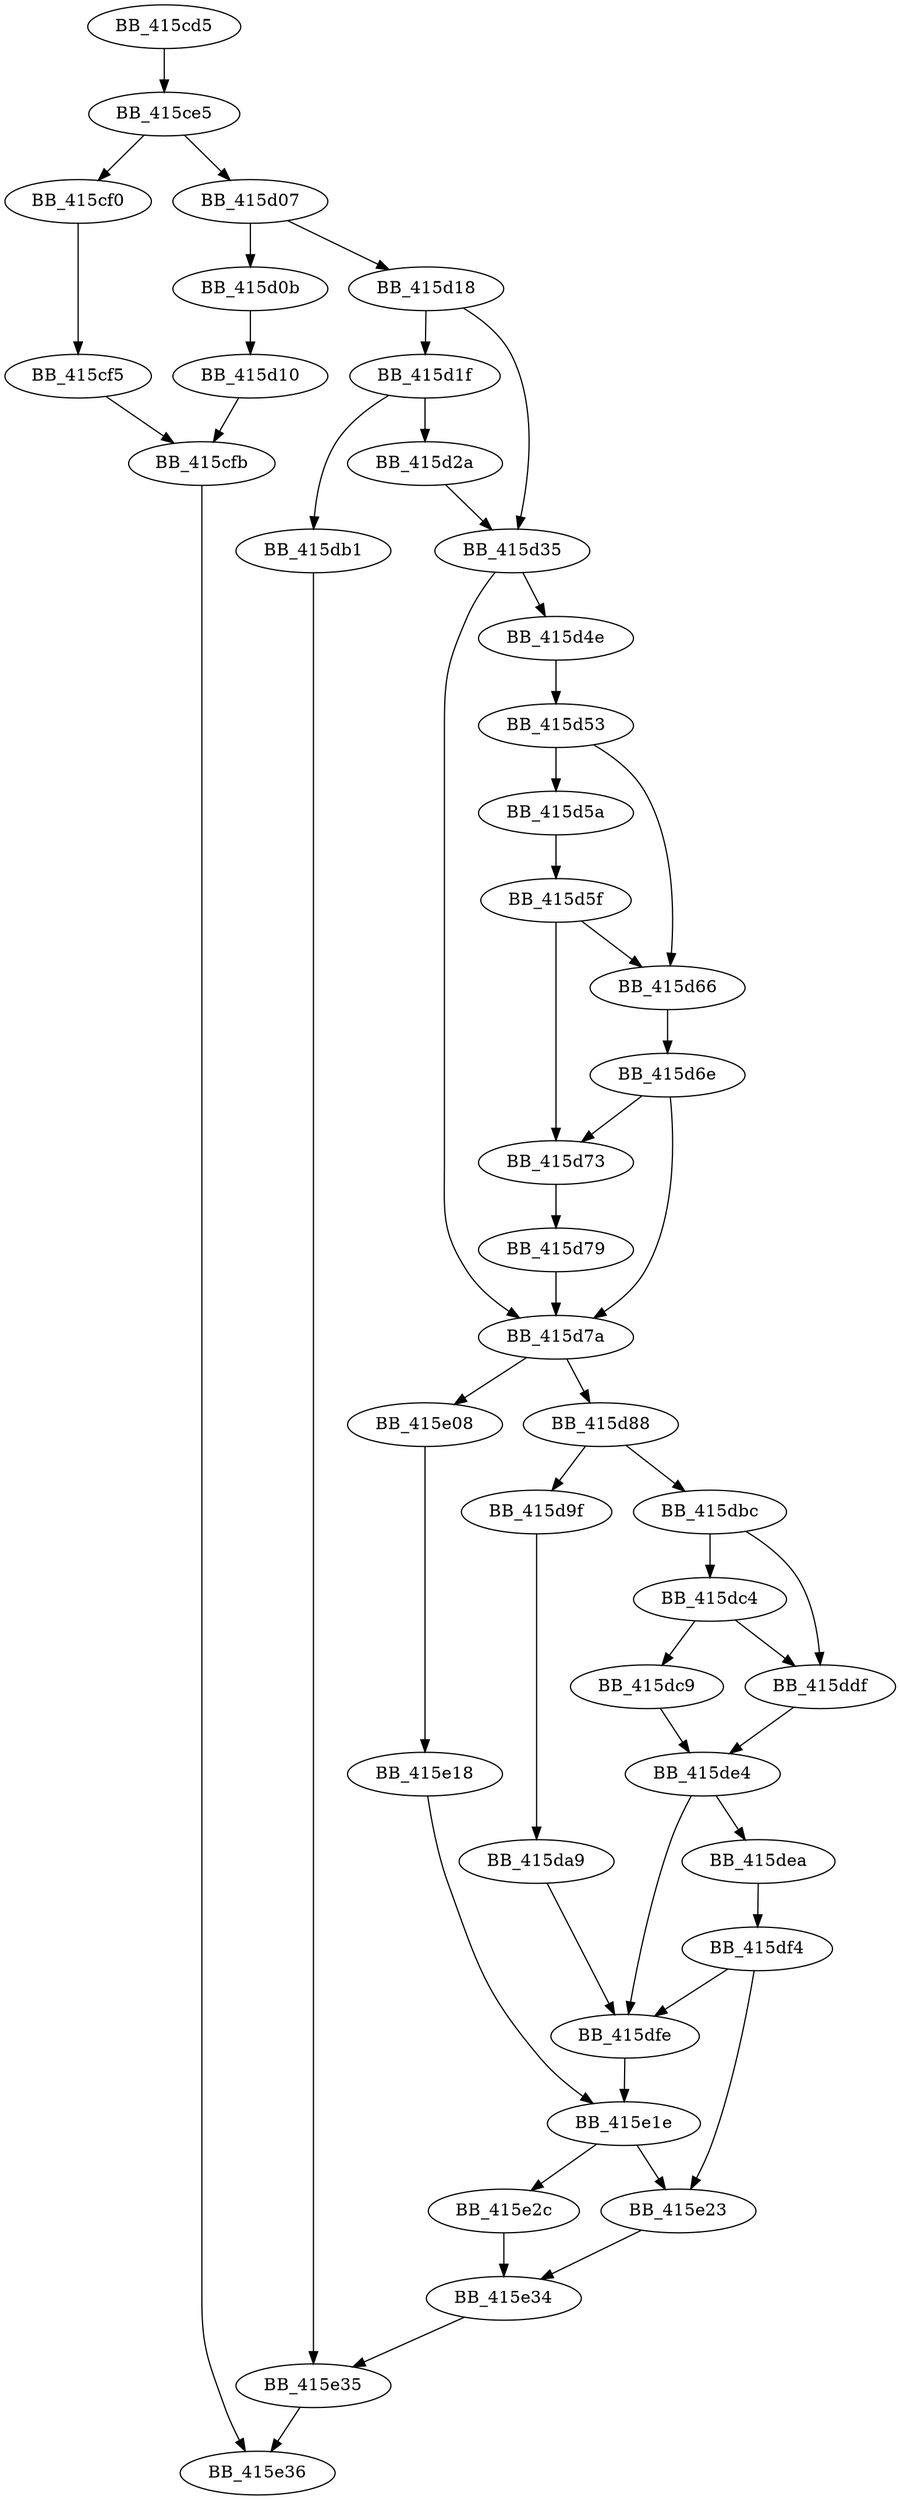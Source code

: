 DiGraph __flsbuf{
BB_415cd5->BB_415ce5
BB_415ce5->BB_415cf0
BB_415ce5->BB_415d07
BB_415cf0->BB_415cf5
BB_415cf5->BB_415cfb
BB_415cfb->BB_415e36
BB_415d07->BB_415d0b
BB_415d07->BB_415d18
BB_415d0b->BB_415d10
BB_415d10->BB_415cfb
BB_415d18->BB_415d1f
BB_415d18->BB_415d35
BB_415d1f->BB_415d2a
BB_415d1f->BB_415db1
BB_415d2a->BB_415d35
BB_415d35->BB_415d4e
BB_415d35->BB_415d7a
BB_415d4e->BB_415d53
BB_415d53->BB_415d5a
BB_415d53->BB_415d66
BB_415d5a->BB_415d5f
BB_415d5f->BB_415d66
BB_415d5f->BB_415d73
BB_415d66->BB_415d6e
BB_415d6e->BB_415d73
BB_415d6e->BB_415d7a
BB_415d73->BB_415d79
BB_415d79->BB_415d7a
BB_415d7a->BB_415d88
BB_415d7a->BB_415e08
BB_415d88->BB_415d9f
BB_415d88->BB_415dbc
BB_415d9f->BB_415da9
BB_415da9->BB_415dfe
BB_415db1->BB_415e35
BB_415dbc->BB_415dc4
BB_415dbc->BB_415ddf
BB_415dc4->BB_415dc9
BB_415dc4->BB_415ddf
BB_415dc9->BB_415de4
BB_415ddf->BB_415de4
BB_415de4->BB_415dea
BB_415de4->BB_415dfe
BB_415dea->BB_415df4
BB_415df4->BB_415dfe
BB_415df4->BB_415e23
BB_415dfe->BB_415e1e
BB_415e08->BB_415e18
BB_415e18->BB_415e1e
BB_415e1e->BB_415e23
BB_415e1e->BB_415e2c
BB_415e23->BB_415e34
BB_415e2c->BB_415e34
BB_415e34->BB_415e35
BB_415e35->BB_415e36
}
